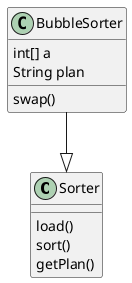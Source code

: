 @startuml characters

class Sorter{
    load()
    sort()
    getPlan()
}

class BubbleSorter{
    int[] a
    swap()
    String plan
}

BubbleSorter --|> Sorter

@enduml